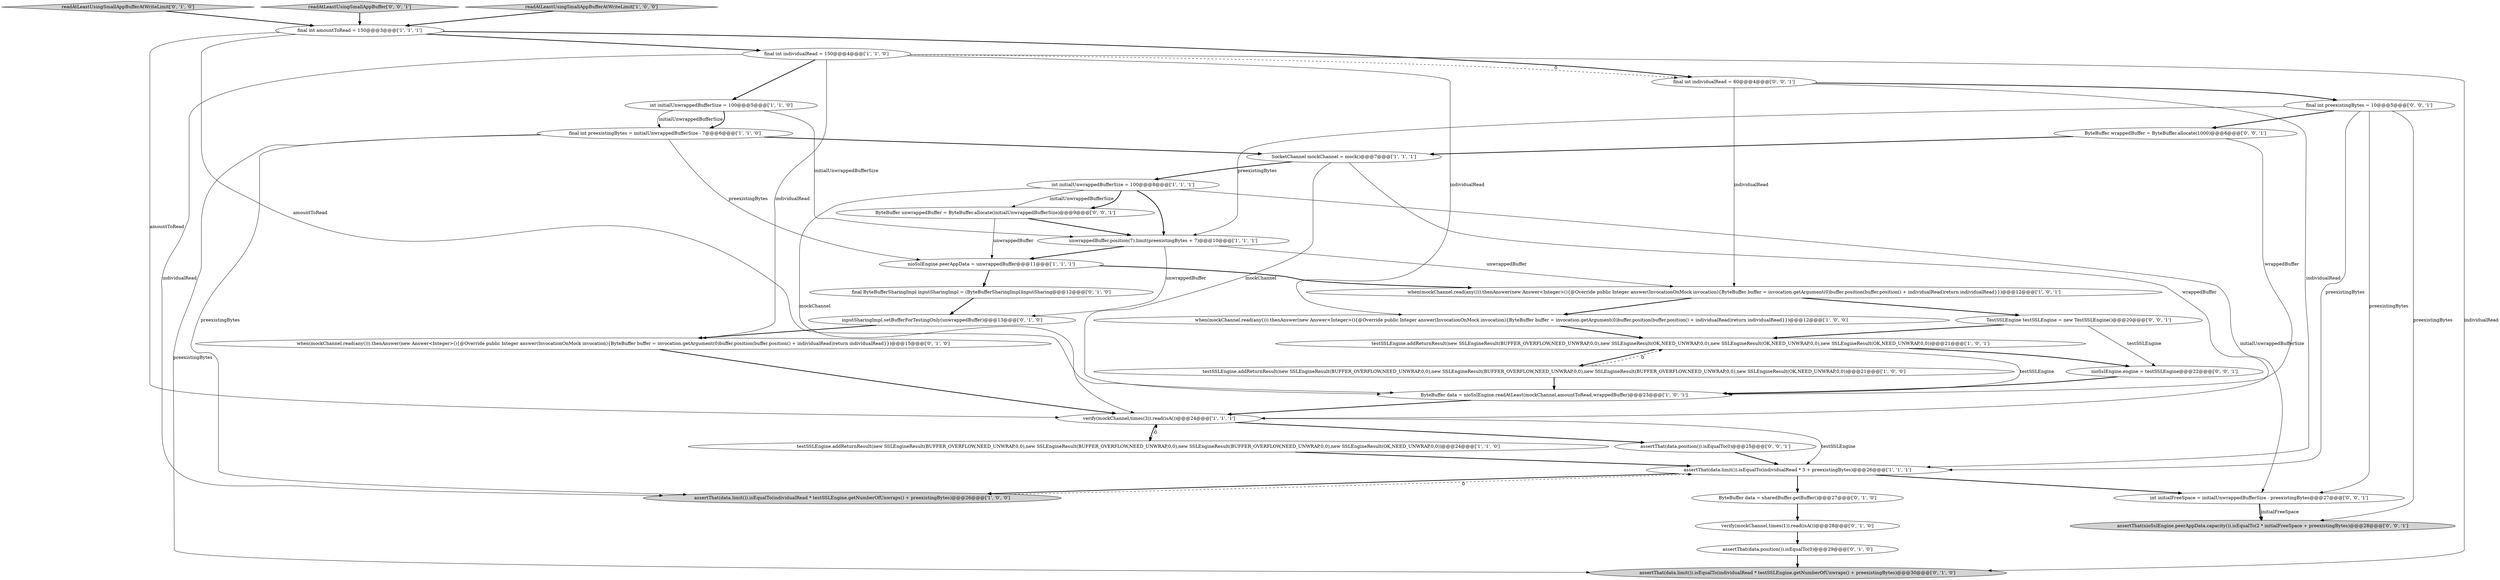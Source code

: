 digraph {
9 [style = filled, label = "final int individualRead = 150@@@4@@@['1', '1', '0']", fillcolor = white, shape = ellipse image = "AAA0AAABBB1BBB"];
25 [style = filled, label = "inputSharingImpl.setBufferForTestingOnly(unwrappedBuffer)@@@13@@@['0', '1', '0']", fillcolor = white, shape = ellipse image = "AAA1AAABBB2BBB"];
6 [style = filled, label = "verify(mockChannel,times(3)).read(isA())@@@24@@@['1', '1', '1']", fillcolor = white, shape = ellipse image = "AAA0AAABBB1BBB"];
23 [style = filled, label = "assertThat(data.limit()).isEqualTo(individualRead * testSSLEngine.getNumberOfUnwraps() + preexistingBytes)@@@30@@@['0', '1', '0']", fillcolor = lightgray, shape = ellipse image = "AAA0AAABBB2BBB"];
2 [style = filled, label = "int initialUnwrappedBufferSize = 100@@@8@@@['1', '1', '1']", fillcolor = white, shape = ellipse image = "AAA0AAABBB1BBB"];
31 [style = filled, label = "int initialFreeSpace = initialUnwrappedBufferSize - preexistingBytes@@@27@@@['0', '0', '1']", fillcolor = white, shape = ellipse image = "AAA0AAABBB3BBB"];
20 [style = filled, label = "when(mockChannel.read(any())).thenAnswer(new Answer<Integer>(){@Override public Integer answer(InvocationOnMock invocation){ByteBuffer buffer = invocation.getArgument(0)buffer.position(buffer.position() + individualRead)return individualRead}})@@@15@@@['0', '1', '0']", fillcolor = white, shape = ellipse image = "AAA0AAABBB2BBB"];
24 [style = filled, label = "readAtLeastUsingSmallAppBufferAtWriteLimit['0', '1', '0']", fillcolor = lightgray, shape = diamond image = "AAA0AAABBB2BBB"];
32 [style = filled, label = "TestSSLEngine testSSLEngine = new TestSSLEngine()@@@20@@@['0', '0', '1']", fillcolor = white, shape = ellipse image = "AAA0AAABBB3BBB"];
12 [style = filled, label = "int initialUnwrappedBufferSize = 100@@@5@@@['1', '1', '0']", fillcolor = white, shape = ellipse image = "AAA0AAABBB1BBB"];
18 [style = filled, label = "verify(mockChannel,times(1)).read(isA())@@@28@@@['0', '1', '0']", fillcolor = white, shape = ellipse image = "AAA0AAABBB2BBB"];
19 [style = filled, label = "assertThat(data.position()).isEqualTo(0)@@@29@@@['0', '1', '0']", fillcolor = white, shape = ellipse image = "AAA0AAABBB2BBB"];
28 [style = filled, label = "nioSslEngine.engine = testSSLEngine@@@22@@@['0', '0', '1']", fillcolor = white, shape = ellipse image = "AAA0AAABBB3BBB"];
13 [style = filled, label = "nioSslEngine.peerAppData = unwrappedBuffer@@@11@@@['1', '1', '1']", fillcolor = white, shape = ellipse image = "AAA0AAABBB1BBB"];
0 [style = filled, label = "unwrappedBuffer.position(7).limit(preexistingBytes + 7)@@@10@@@['1', '1', '1']", fillcolor = white, shape = ellipse image = "AAA0AAABBB1BBB"];
14 [style = filled, label = "SocketChannel mockChannel = mock()@@@7@@@['1', '1', '1']", fillcolor = white, shape = ellipse image = "AAA0AAABBB1BBB"];
15 [style = filled, label = "when(mockChannel.read(any())).thenAnswer(new Answer<Integer>(){@Override public Integer answer(InvocationOnMock invocation){ByteBuffer buffer = invocation.getArgument(0)buffer.position(buffer.position() + individualRead)return individualRead}})@@@12@@@['1', '0', '0']", fillcolor = white, shape = ellipse image = "AAA0AAABBB1BBB"];
33 [style = filled, label = "assertThat(nioSslEngine.peerAppData.capacity()).isEqualTo(2 * initialFreeSpace + preexistingBytes)@@@28@@@['0', '0', '1']", fillcolor = lightgray, shape = ellipse image = "AAA0AAABBB3BBB"];
26 [style = filled, label = "final int individualRead = 60@@@4@@@['0', '0', '1']", fillcolor = white, shape = ellipse image = "AAA0AAABBB3BBB"];
27 [style = filled, label = "readAtLeastUsingSmallAppBuffer['0', '0', '1']", fillcolor = lightgray, shape = diamond image = "AAA0AAABBB3BBB"];
3 [style = filled, label = "testSSLEngine.addReturnResult(new SSLEngineResult(BUFFER_OVERFLOW,NEED_UNWRAP,0,0),new SSLEngineResult(BUFFER_OVERFLOW,NEED_UNWRAP,0,0),new SSLEngineResult(BUFFER_OVERFLOW,NEED_UNWRAP,0,0),new SSLEngineResult(OK,NEED_UNWRAP,0,0))@@@24@@@['1', '1', '0']", fillcolor = white, shape = ellipse image = "AAA0AAABBB1BBB"];
16 [style = filled, label = "readAtLeastUsingSmallAppBufferAtWriteLimit['1', '0', '0']", fillcolor = lightgray, shape = diamond image = "AAA0AAABBB1BBB"];
4 [style = filled, label = "assertThat(data.limit()).isEqualTo(individualRead * testSSLEngine.getNumberOfUnwraps() + preexistingBytes)@@@26@@@['1', '0', '0']", fillcolor = lightgray, shape = ellipse image = "AAA0AAABBB1BBB"];
34 [style = filled, label = "assertThat(data.position()).isEqualTo(0)@@@25@@@['0', '0', '1']", fillcolor = white, shape = ellipse image = "AAA0AAABBB3BBB"];
17 [style = filled, label = "final int amountToRead = 150@@@3@@@['1', '1', '1']", fillcolor = white, shape = ellipse image = "AAA0AAABBB1BBB"];
30 [style = filled, label = "ByteBuffer unwrappedBuffer = ByteBuffer.allocate(initialUnwrappedBufferSize)@@@9@@@['0', '0', '1']", fillcolor = white, shape = ellipse image = "AAA0AAABBB3BBB"];
21 [style = filled, label = "final ByteBufferSharingImpl inputSharingImpl = (ByteBufferSharingImpl)inputSharing@@@12@@@['0', '1', '0']", fillcolor = white, shape = ellipse image = "AAA1AAABBB2BBB"];
22 [style = filled, label = "ByteBuffer data = sharedBuffer.getBuffer()@@@27@@@['0', '1', '0']", fillcolor = white, shape = ellipse image = "AAA1AAABBB2BBB"];
5 [style = filled, label = "testSSLEngine.addReturnResult(new SSLEngineResult(BUFFER_OVERFLOW,NEED_UNWRAP,0,0),new SSLEngineResult(OK,NEED_UNWRAP,0,0),new SSLEngineResult(OK,NEED_UNWRAP,0,0),new SSLEngineResult(OK,NEED_UNWRAP,0,0))@@@21@@@['1', '0', '1']", fillcolor = white, shape = ellipse image = "AAA0AAABBB1BBB"];
29 [style = filled, label = "final int preexistingBytes = 10@@@5@@@['0', '0', '1']", fillcolor = white, shape = ellipse image = "AAA0AAABBB3BBB"];
35 [style = filled, label = "ByteBuffer wrappedBuffer = ByteBuffer.allocate(1000)@@@6@@@['0', '0', '1']", fillcolor = white, shape = ellipse image = "AAA0AAABBB3BBB"];
10 [style = filled, label = "testSSLEngine.addReturnResult(new SSLEngineResult(BUFFER_OVERFLOW,NEED_UNWRAP,0,0),new SSLEngineResult(BUFFER_OVERFLOW,NEED_UNWRAP,0,0),new SSLEngineResult(BUFFER_OVERFLOW,NEED_UNWRAP,0,0),new SSLEngineResult(OK,NEED_UNWRAP,0,0))@@@21@@@['1', '0', '0']", fillcolor = white, shape = ellipse image = "AAA0AAABBB1BBB"];
1 [style = filled, label = "assertThat(data.limit()).isEqualTo(individualRead * 3 + preexistingBytes)@@@26@@@['1', '1', '1']", fillcolor = white, shape = ellipse image = "AAA0AAABBB1BBB"];
8 [style = filled, label = "when(mockChannel.read(any())).thenAnswer(new Answer<Integer>(){@Override public Integer answer(InvocationOnMock invocation){ByteBuffer buffer = invocation.getArgument(0)buffer.position(buffer.position() + individualRead)return individualRead}})@@@12@@@['1', '0', '1']", fillcolor = white, shape = ellipse image = "AAA0AAABBB1BBB"];
11 [style = filled, label = "ByteBuffer data = nioSslEngine.readAtLeast(mockChannel,amountToRead,wrappedBuffer)@@@23@@@['1', '0', '1']", fillcolor = white, shape = ellipse image = "AAA0AAABBB1BBB"];
7 [style = filled, label = "final int preexistingBytes = initialUnwrappedBufferSize - 7@@@6@@@['1', '1', '0']", fillcolor = white, shape = ellipse image = "AAA0AAABBB1BBB"];
26->1 [style = solid, label="individualRead"];
12->7 [style = solid, label="initialUnwrappedBufferSize"];
12->7 [style = bold, label=""];
17->26 [style = bold, label=""];
1->31 [style = bold, label=""];
20->6 [style = bold, label=""];
26->8 [style = solid, label="individualRead"];
31->33 [style = solid, label="initialFreeSpace"];
5->11 [style = solid, label="testSSLEngine"];
32->5 [style = bold, label=""];
7->23 [style = solid, label="preexistingBytes"];
29->31 [style = solid, label="preexistingBytes"];
35->11 [style = solid, label="wrappedBuffer"];
25->20 [style = bold, label=""];
29->35 [style = bold, label=""];
8->32 [style = bold, label=""];
30->13 [style = solid, label="unwrappedBuffer"];
24->17 [style = bold, label=""];
14->11 [style = solid, label="mockChannel"];
3->6 [style = dashed, label="0"];
17->6 [style = solid, label="amountToRead"];
9->23 [style = solid, label="individualRead"];
7->4 [style = solid, label="preexistingBytes"];
10->11 [style = bold, label=""];
0->25 [style = solid, label="unwrappedBuffer"];
9->26 [style = dashed, label="0"];
11->6 [style = bold, label=""];
19->23 [style = bold, label=""];
0->13 [style = bold, label=""];
5->10 [style = bold, label=""];
9->4 [style = solid, label="individualRead"];
7->13 [style = solid, label="preexistingBytes"];
12->0 [style = solid, label="initialUnwrappedBufferSize"];
3->1 [style = bold, label=""];
10->5 [style = dashed, label="0"];
7->14 [style = bold, label=""];
9->20 [style = solid, label="individualRead"];
29->33 [style = solid, label="preexistingBytes"];
21->25 [style = bold, label=""];
29->1 [style = solid, label="preexistingBytes"];
32->28 [style = solid, label="testSSLEngine"];
2->30 [style = solid, label="initialUnwrappedBufferSize"];
18->19 [style = bold, label=""];
27->17 [style = bold, label=""];
6->34 [style = bold, label=""];
17->9 [style = bold, label=""];
6->3 [style = bold, label=""];
17->11 [style = solid, label="amountToRead"];
15->5 [style = bold, label=""];
22->18 [style = bold, label=""];
30->0 [style = bold, label=""];
1->4 [style = bold, label=""];
2->30 [style = bold, label=""];
6->1 [style = solid, label="testSSLEngine"];
14->2 [style = bold, label=""];
29->0 [style = solid, label="preexistingBytes"];
2->31 [style = solid, label="initialUnwrappedBufferSize"];
2->6 [style = solid, label="mockChannel"];
2->0 [style = bold, label=""];
16->17 [style = bold, label=""];
4->1 [style = dashed, label="0"];
9->15 [style = solid, label="individualRead"];
13->8 [style = bold, label=""];
14->6 [style = solid, label="wrappedBuffer"];
5->28 [style = bold, label=""];
1->22 [style = bold, label=""];
28->11 [style = bold, label=""];
31->33 [style = bold, label=""];
0->8 [style = solid, label="unwrappedBuffer"];
26->29 [style = bold, label=""];
35->14 [style = bold, label=""];
8->15 [style = bold, label=""];
9->12 [style = bold, label=""];
34->1 [style = bold, label=""];
13->21 [style = bold, label=""];
}
